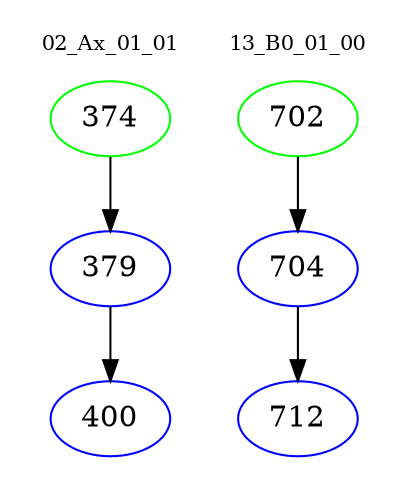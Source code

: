 digraph{
subgraph cluster_0 {
color = white
label = "02_Ax_01_01";
fontsize=10;
T0_374 [label="374", color="green"]
T0_374 -> T0_379 [color="black"]
T0_379 [label="379", color="blue"]
T0_379 -> T0_400 [color="black"]
T0_400 [label="400", color="blue"]
}
subgraph cluster_1 {
color = white
label = "13_B0_01_00";
fontsize=10;
T1_702 [label="702", color="green"]
T1_702 -> T1_704 [color="black"]
T1_704 [label="704", color="blue"]
T1_704 -> T1_712 [color="black"]
T1_712 [label="712", color="blue"]
}
}
